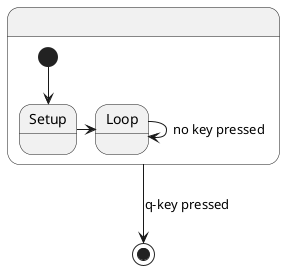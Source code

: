 @startuml state
' skinparam monochrome true

state .{
state Setup
state "Loop" as lp

[*] --> Setup
Setup -> lp
lp -> lp: no key pressed
}

. --> [*] : q-key pressed

@enduml